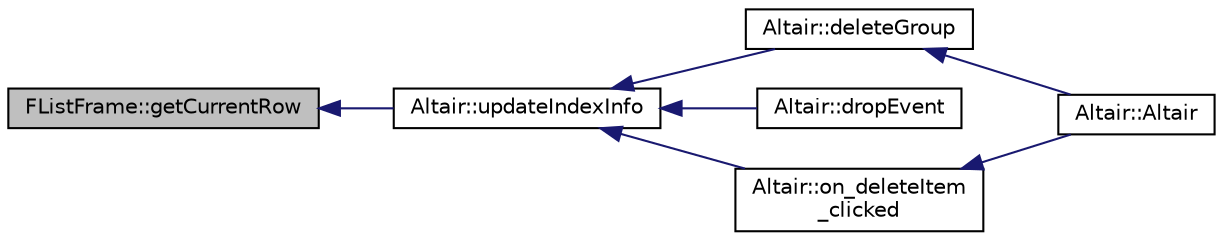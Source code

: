 digraph "FListFrame::getCurrentRow"
{
 // INTERACTIVE_SVG=YES
  edge [fontname="Helvetica",fontsize="10",labelfontname="Helvetica",labelfontsize="10"];
  node [fontname="Helvetica",fontsize="10",shape=record];
  rankdir="LR";
  Node131 [label="FListFrame::getCurrentRow",height=0.2,width=0.4,color="black", fillcolor="grey75", style="filled", fontcolor="black"];
  Node131 -> Node132 [dir="back",color="midnightblue",fontsize="10",style="solid",fontname="Helvetica"];
  Node132 [label="Altair::updateIndexInfo",height=0.2,width=0.4,color="black", fillcolor="white", style="filled",URL="$class_altair.html#a94c37375266a849cb43570457163db13",tooltip="Raffraîchit la valeur de row et currentIndex en fonction de l&#39;état de l&#39;onglet. "];
  Node132 -> Node133 [dir="back",color="midnightblue",fontsize="10",style="solid",fontname="Helvetica"];
  Node133 [label="Altair::deleteGroup",height=0.2,width=0.4,color="black", fillcolor="white", style="filled",URL="$class_altair.html#ab913abfdd0c6fbbceb9a051a4443d5fa",tooltip="Supprimer un onglet central. "];
  Node133 -> Node134 [dir="back",color="midnightblue",fontsize="10",style="solid",fontname="Helvetica"];
  Node134 [label="Altair::Altair",height=0.2,width=0.4,color="black", fillcolor="white", style="filled",URL="$class_altair.html#ae0975ced0a36e0ed889ae06043a4df66",tooltip="Constructeur. "];
  Node132 -> Node135 [dir="back",color="midnightblue",fontsize="10",style="solid",fontname="Helvetica"];
  Node135 [label="Altair::dropEvent",height=0.2,width=0.4,color="black", fillcolor="white", style="filled",URL="$class_altair.html#a1afa285a65e0bdff4c761ad05ec9f8df",tooltip="Fonction réimplémentée : fin du déplacement de la souris. "];
  Node132 -> Node136 [dir="back",color="midnightblue",fontsize="10",style="solid",fontname="Helvetica"];
  Node136 [label="Altair::on_deleteItem\l_clicked",height=0.2,width=0.4,color="black", fillcolor="white", style="filled",URL="$class_altair.html#a299584936cc20c9a1451977264eba1f5",tooltip="Ecrase un item d&#39;un onglet donné "];
  Node136 -> Node134 [dir="back",color="midnightblue",fontsize="10",style="solid",fontname="Helvetica"];
}
